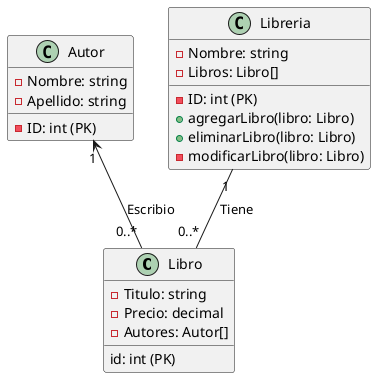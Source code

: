 @startuml

class Libro {
     id: int (PK)
    -Titulo: string
    -Precio: decimal
    -Autores: Autor[]
    
}

class Autor {
    -ID: int (PK)
    -Nombre: string
    -Apellido: string 
}

class Libreria {
    -ID: int (PK)
    -Nombre: string
    -Libros: Libro[]
    +agregarLibro(libro: Libro)
    +eliminarLibro(libro: Libro)
    -modificarLibro(libro: Libro)
    
}


Libreria "1" -- "0..*" Libro : Tiene
'Libro "1" -- "0..*" Autor : Escribio
Autor "1" <-- "0..*" Libro: Escribio

@enduml
